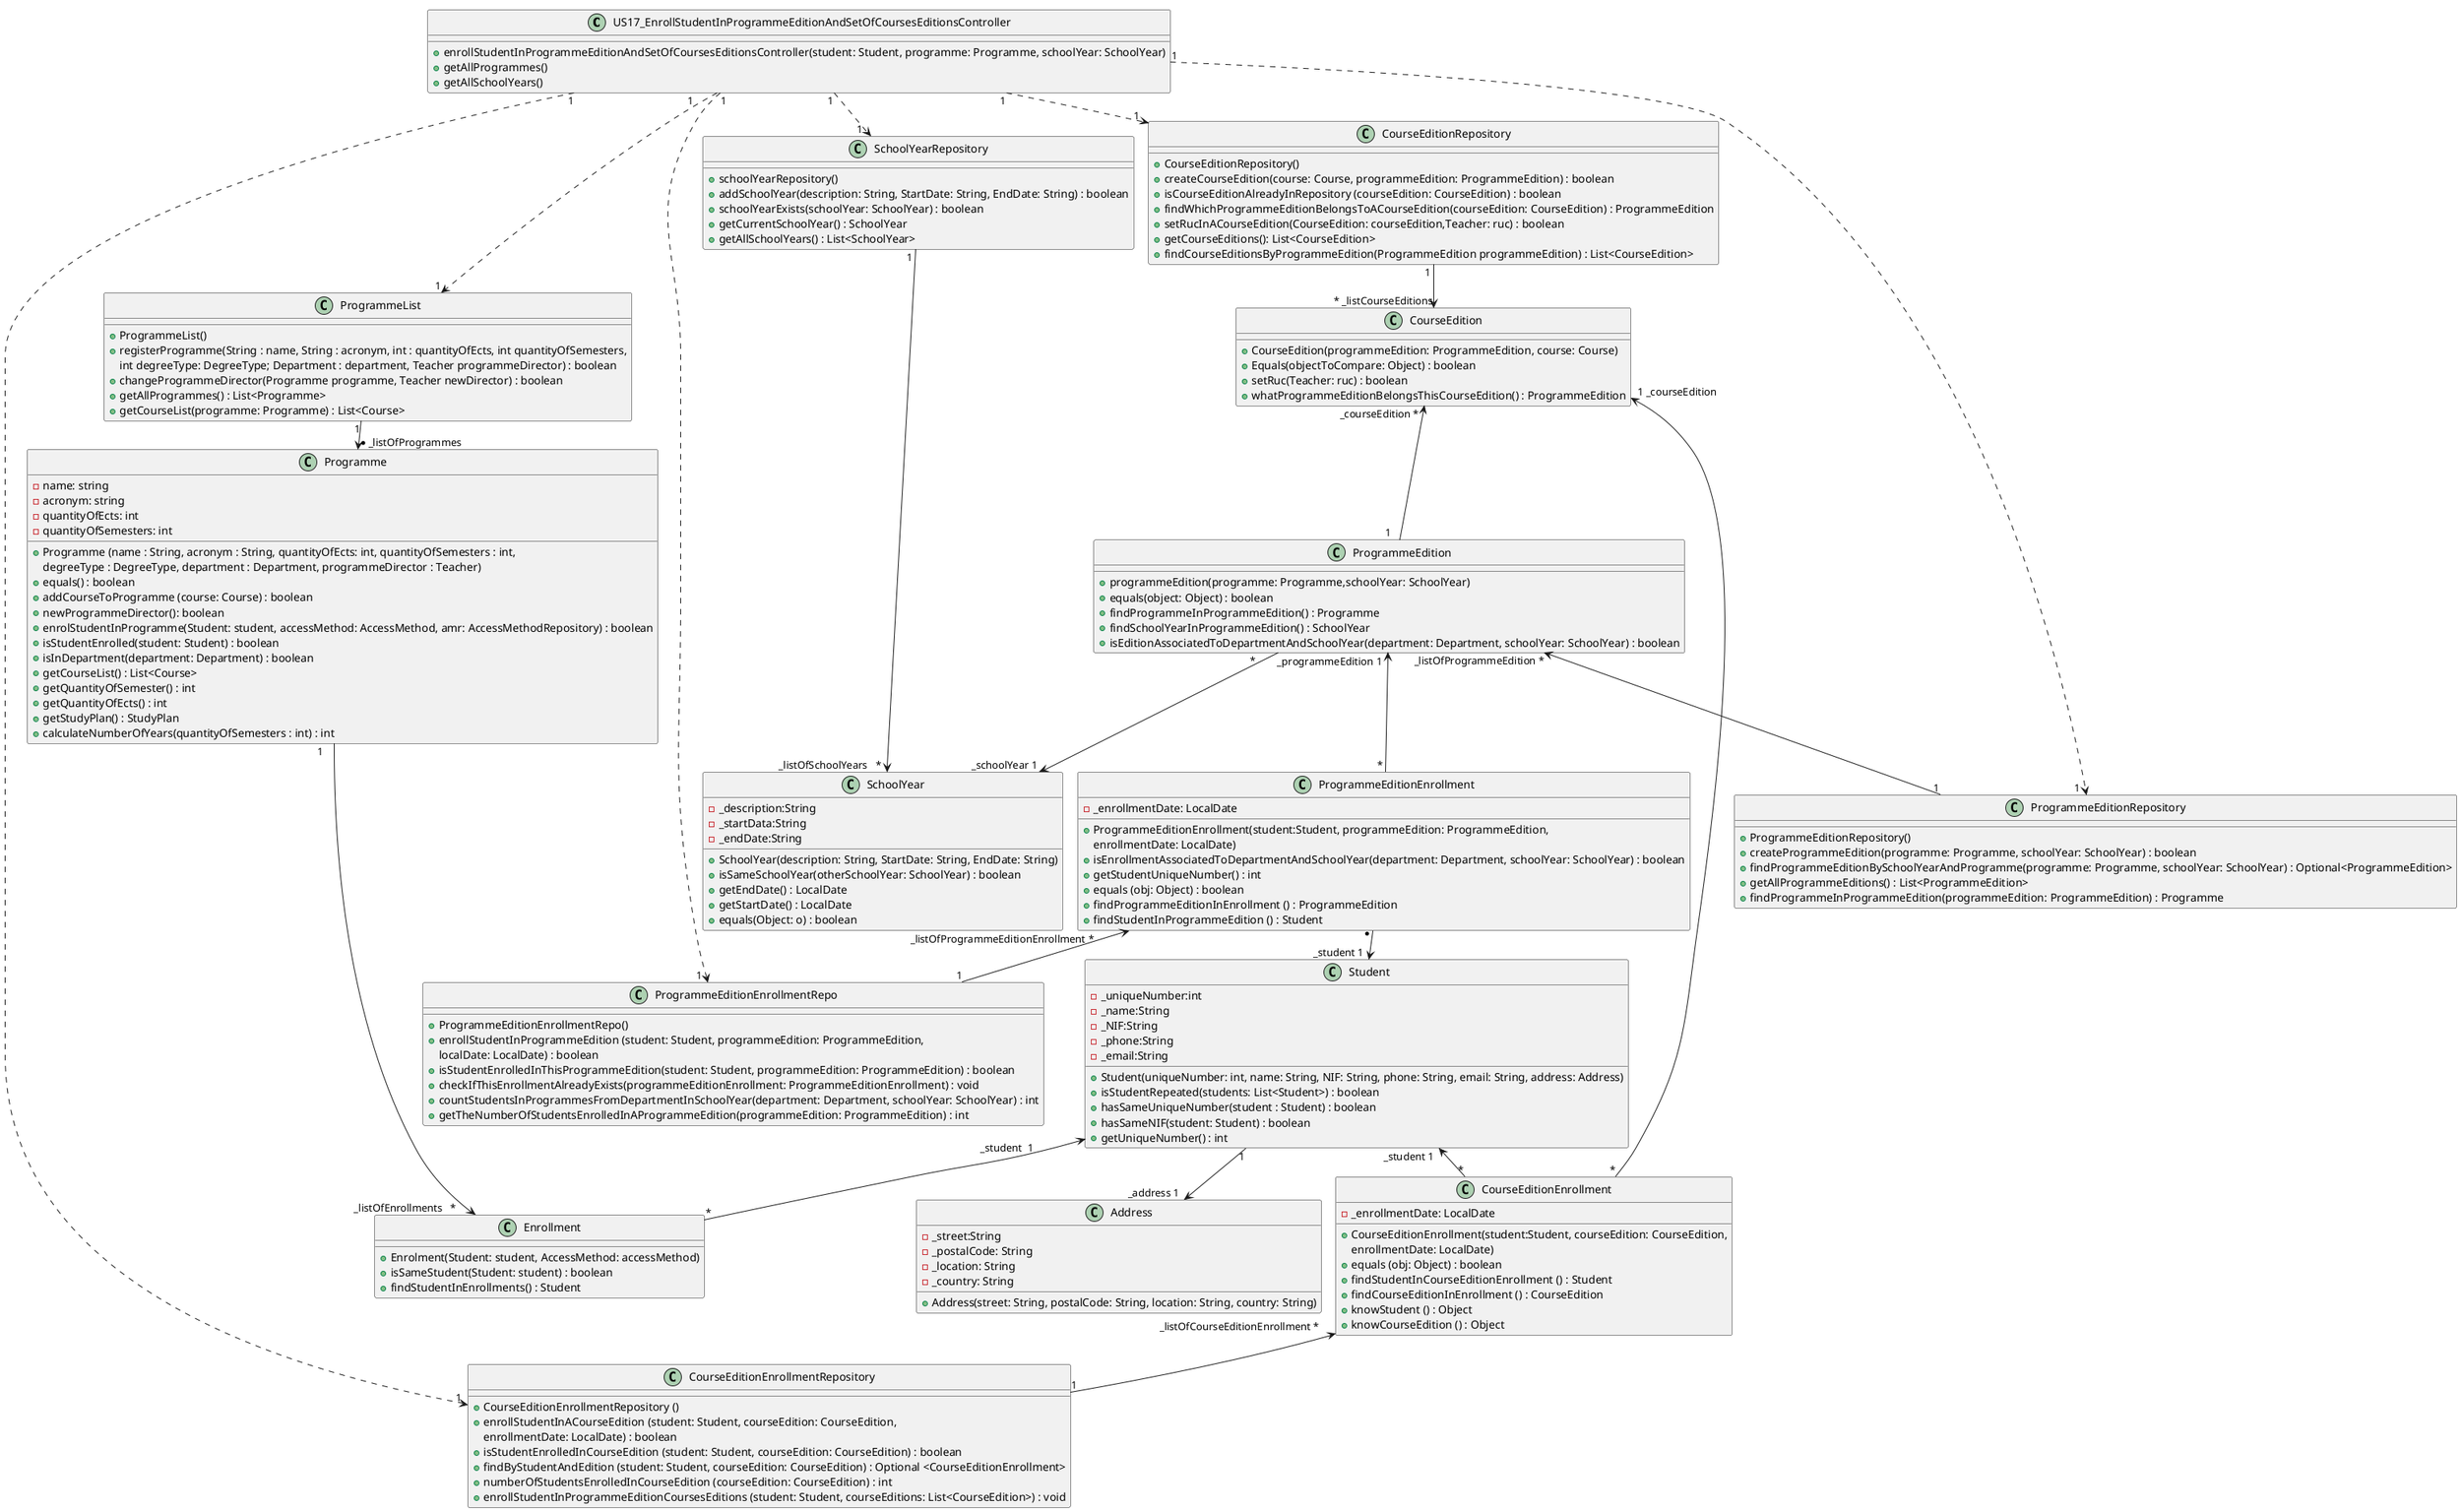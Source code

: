 @startuml
!pragma layout smetana
'left to right direction


class US17_EnrollStudentInProgrammeEditionAndSetOfCoursesEditionsController {
    +enrollStudentInProgrammeEditionAndSetOfCoursesEditionsController(student: Student, programme: Programme, schoolYear: SchoolYear)
    +getAllProgrammes()
    +getAllSchoolYears()
}
class CourseEditionEnrollment {
    -_enrollmentDate: LocalDate
    +CourseEditionEnrollment(student:Student, courseEdition: CourseEdition,
     enrollmentDate: LocalDate)
    +equals (obj: Object) : boolean
    +findStudentInCourseEditionEnrollment () : Student
    +findCourseEditionInEnrollment () : CourseEdition
    +knowStudent () : Object
    +knowCourseEdition () : Object
}

class CourseEditionEnrollmentRepository {
    +CourseEditionEnrollmentRepository ()
    +enrollStudentInACourseEdition (student: Student, courseEdition: CourseEdition,
    enrollmentDate: LocalDate) : boolean
    +isStudentEnrolledInCourseEdition (student: Student, courseEdition: CourseEdition) : boolean
    +findByStudentAndEdition (student: Student, courseEdition: CourseEdition) : Optional <CourseEditionEnrollment>
    +numberOfStudentsEnrolledInCourseEdition (courseEdition: CourseEdition) : int
    +enrollStudentInProgrammeEditionCoursesEditions (student: Student, courseEditions: List<CourseEdition>) : void
}

class ProgrammeEditionEnrollment {
    -_enrollmentDate: LocalDate
    +ProgrammeEditionEnrollment(student:Student, programmeEdition: ProgrammeEdition,
     enrollmentDate: LocalDate)
    +isEnrollmentAssociatedToDepartmentAndSchoolYear(department: Department, schoolYear: SchoolYear) : boolean
    +getStudentUniqueNumber() : int
    +equals (obj: Object) : boolean
    +findProgrammeEditionInEnrollment () : ProgrammeEdition
    +findStudentInProgrammeEdition () : Student
}

class ProgrammeEditionEnrollmentRepo {
    +ProgrammeEditionEnrollmentRepo()
    +enrollStudentInProgrammeEdition (student: Student, programmeEdition: ProgrammeEdition,
    localDate: LocalDate) : boolean
    +isStudentEnrolledInThisProgrammeEdition(student: Student, programmeEdition: ProgrammeEdition) : boolean
    +checkIfThisEnrollmentAlreadyExists(programmeEditionEnrollment: ProgrammeEditionEnrollment) : void
    +countStudentsInProgrammesFromDepartmentInSchoolYear(department: Department, schoolYear: SchoolYear) : int
    +getTheNumberOfStudentsEnrolledInAProgrammeEdition(programmeEdition: ProgrammeEdition) : int
}

class Programme {
     - name: string
     - acronym: string
     - quantityOfEcts: int
     - quantityOfSemesters: int
     + Programme (name : String, acronym : String, quantityOfEcts: int, quantityOfSemesters : int,
     degreeType : DegreeType, department : Department, programmeDirector : Teacher)
     + equals() : boolean
     + addCourseToProgramme (course: Course) : boolean
     + newProgrammeDirector(): boolean
     +enrolStudentInProgramme(Student: student, accessMethod: AccessMethod, amr: AccessMethodRepository) : boolean
     +isStudentEnrolled(student: Student) : boolean
     +isInDepartment(department: Department) : boolean
     +getCourseList() : List<Course>
     +getQuantityOfSemester() : int
     +getQuantityOfEcts() : int
     +getStudyPlan() : StudyPlan
     +calculateNumberOfYears(quantityOfSemesters : int) : int
 }

class ProgrammeList {
     +ProgrammeList()
     +registerProgramme(String : name, String : acronym, int : quantityOfEcts, int quantityOfSemesters,
     int degreeType: DegreeType; Department : department, Teacher programmeDirector) : boolean
     +changeProgrammeDirector(Programme programme, Teacher newDirector) : boolean
     +getAllProgrammes() : List<Programme>
     +getCourseList(programme: Programme) : List<Course>
}

class SchoolYear {
    -_description:String
    -_startData:String
    -_endDate:String
    +SchoolYear(description: String, StartDate: String, EndDate: String)
    +isSameSchoolYear(otherSchoolYear: SchoolYear) : boolean
    +getEndDate() : LocalDate
    +getStartDate() : LocalDate
    +equals(Object: o) : boolean
}

class SchoolYearRepository {
    +schoolYearRepository()
    +addSchoolYear(description: String, StartDate: String, EndDate: String) : boolean
    +schoolYearExists(schoolYear: SchoolYear) : boolean
    +getCurrentSchoolYear() : SchoolYear
    +getAllSchoolYears() : List<SchoolYear>
}

class Enrollment {
    +Enrolment(Student: student, AccessMethod: accessMethod)
    +isSameStudent(Student: student) : boolean
    +findStudentInEnrollments() : Student
}

class Student {
    -_uniqueNumber:int
    -_name:String
    -_NIF:String
    -_phone:String
    -_email:String
    +Student(uniqueNumber: int, name: String, NIF: String, phone: String, email: String, address: Address)
    +isStudentRepeated(students: List<Student>) : boolean
    +hasSameUniqueNumber(student : Student) : boolean
    +hasSameNIF(student: Student) : boolean
    +getUniqueNumber() : int
}

class Address {
     -_street:String
     -_postalCode: String
     -_location: String
     -_country: String
     +Address(street: String, postalCode: String, location: String, country: String)
}

class CourseEdition {
    +CourseEdition(programmeEdition: ProgrammeEdition, course: Course)
    +Equals(objectToCompare: Object) : boolean
    +setRuc(Teacher: ruc) : boolean
    +whatProgrammeEditionBelongsThisCourseEdition() : ProgrammeEdition
}

class CourseEditionRepository {
    +CourseEditionRepository()
    +createCourseEdition(course: Course, programmeEdition: ProgrammeEdition) : boolean
    +isCourseEditionAlreadyInRepository (courseEdition: CourseEdition) : boolean
    +findWhichProgrammeEditionBelongsToACourseEdition(courseEdition: CourseEdition) : ProgrammeEdition
    +setRucInACourseEdition(CourseEdition: courseEdition,Teacher: ruc) : boolean
    +getCourseEditions(): List<CourseEdition>
    +findCourseEditionsByProgrammeEdition(ProgrammeEdition programmeEdition) : List<CourseEdition>
}

class ProgrammeEdition {
    +programmeEdition(programme: Programme,schoolYear: SchoolYear)
    +equals(object: Object) : boolean
    +findProgrammeInProgrammeEdition() : Programme
    +findSchoolYearInProgrammeEdition() : SchoolYear
    +isEditionAssociatedToDepartmentAndSchoolYear(department: Department, schoolYear: SchoolYear) : boolean
}

class ProgrammeEditionRepository {
    +ProgrammeEditionRepository()
    +createProgrammeEdition(programme: Programme, schoolYear: SchoolYear) : boolean
    +findProgrammeEditionBySchoolYearAndProgramme(programme: Programme, schoolYear: SchoolYear) : Optional<ProgrammeEdition>
    +getAllProgrammeEditions() : List<ProgrammeEdition>
    +findProgrammeInProgrammeEdition(programmeEdition: ProgrammeEdition) : Programme
}

US17_EnrollStudentInProgrammeEditionAndSetOfCoursesEditionsController "1" ..> "1  " ProgrammeEditionEnrollmentRepo
US17_EnrollStudentInProgrammeEditionAndSetOfCoursesEditionsController "1" ..> "1  " ProgrammeEditionRepository
US17_EnrollStudentInProgrammeEditionAndSetOfCoursesEditionsController "1         " ..> "1" ProgrammeList
US17_EnrollStudentInProgrammeEditionAndSetOfCoursesEditionsController "1" ..> "1  " CourseEditionEnrollmentRepository
US17_EnrollStudentInProgrammeEditionAndSetOfCoursesEditionsController "1" ..> "1   " CourseEditionRepository
US17_EnrollStudentInProgrammeEditionAndSetOfCoursesEditionsController "1" ..> "1   " SchoolYearRepository
Student "1" --> "_address 1  " Address
Programme "1    "  --> "_listOfEnrollments   *       " Enrollment
Student "_student  1                   " <-- "*" Enrollment
SchoolYearRepository "1 " --> "_listOfSchoolYears   *  " SchoolYear
ProgrammeEdition "     *        " -->"_schoolYear 1 " SchoolYear
CourseEditionRepository "1 " --> "  * _listCourseEditions" CourseEdition
Student "_student 1  " <-- "*" CourseEditionEnrollment
CourseEditionEnrollment "*" --> "  1 _courseEdition" CourseEdition
CourseEditionEnrollment "_listOfCourseEditionEnrollment *      " <-- "1" CourseEditionEnrollmentRepository
ProgrammeEdition "_programmeEdition 1  " <-- " * " ProgrammeEditionEnrollment
ProgrammeEditionEnrollment "* " --> "_student 1  " Student
ProgrammeEditionEnrollment "_listOfProgrammeEditionEnrollment *             " <-- "1" ProgrammeEditionEnrollmentRepo
ProgrammeEdition "_listOfProgrammeEdition *" <-- "1" ProgrammeEditionRepository
ProgrammeList "1" --> "* _listOfProgrammes" Programme
CourseEdition "_courseEdition *  " <-- "1   " ProgrammeEdition


@enduml
